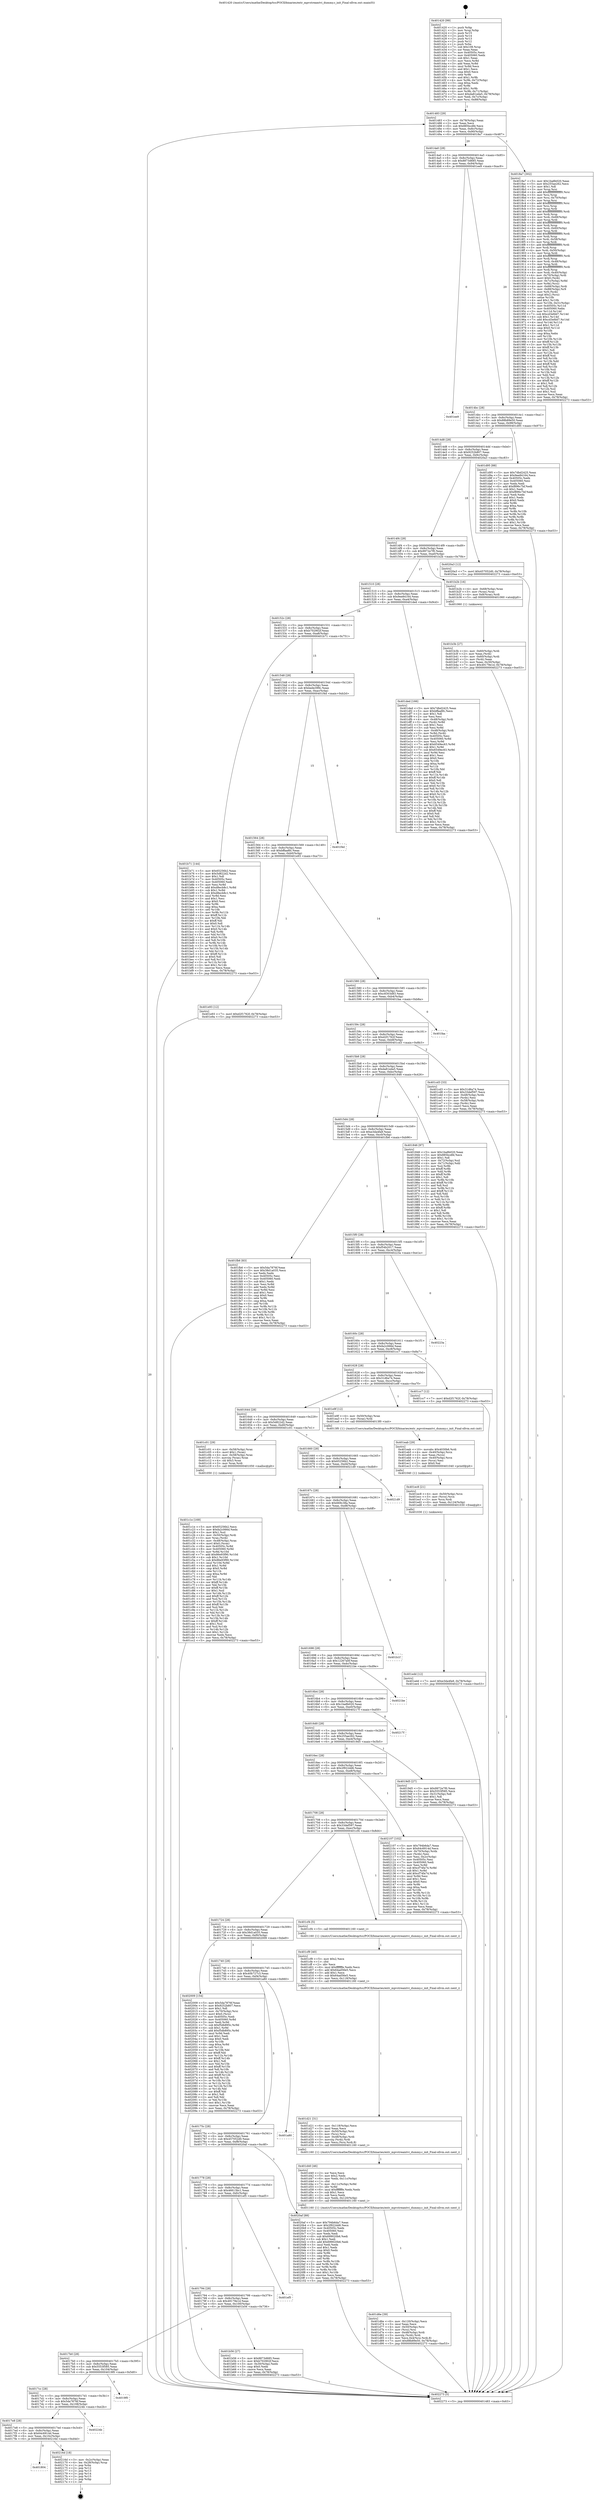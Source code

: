 digraph "0x401420" {
  label = "0x401420 (/mnt/c/Users/mathe/Desktop/tcc/POCII/binaries/extr_mpvstreamtvi_dummy.c_init_Final-ollvm.out::main(0))"
  labelloc = "t"
  node[shape=record]

  Entry [label="",width=0.3,height=0.3,shape=circle,fillcolor=black,style=filled]
  "0x401483" [label="{
     0x401483 [29]\l
     | [instrs]\l
     &nbsp;&nbsp;0x401483 \<+3\>: mov -0x78(%rbp),%eax\l
     &nbsp;&nbsp;0x401486 \<+2\>: mov %eax,%ecx\l
     &nbsp;&nbsp;0x401488 \<+6\>: sub $0x885bcdfd,%ecx\l
     &nbsp;&nbsp;0x40148e \<+6\>: mov %eax,-0x8c(%rbp)\l
     &nbsp;&nbsp;0x401494 \<+6\>: mov %ecx,-0x90(%rbp)\l
     &nbsp;&nbsp;0x40149a \<+6\>: je 00000000004018a7 \<main+0x487\>\l
  }"]
  "0x4018a7" [label="{
     0x4018a7 [302]\l
     | [instrs]\l
     &nbsp;&nbsp;0x4018a7 \<+5\>: mov $0x1ba8b020,%eax\l
     &nbsp;&nbsp;0x4018ac \<+5\>: mov $0x255ae262,%ecx\l
     &nbsp;&nbsp;0x4018b1 \<+2\>: mov $0x1,%dl\l
     &nbsp;&nbsp;0x4018b3 \<+3\>: mov %rsp,%rsi\l
     &nbsp;&nbsp;0x4018b6 \<+4\>: add $0xfffffffffffffff0,%rsi\l
     &nbsp;&nbsp;0x4018ba \<+3\>: mov %rsi,%rsp\l
     &nbsp;&nbsp;0x4018bd \<+4\>: mov %rsi,-0x70(%rbp)\l
     &nbsp;&nbsp;0x4018c1 \<+3\>: mov %rsp,%rsi\l
     &nbsp;&nbsp;0x4018c4 \<+4\>: add $0xfffffffffffffff0,%rsi\l
     &nbsp;&nbsp;0x4018c8 \<+3\>: mov %rsi,%rsp\l
     &nbsp;&nbsp;0x4018cb \<+3\>: mov %rsp,%rdi\l
     &nbsp;&nbsp;0x4018ce \<+4\>: add $0xfffffffffffffff0,%rdi\l
     &nbsp;&nbsp;0x4018d2 \<+3\>: mov %rdi,%rsp\l
     &nbsp;&nbsp;0x4018d5 \<+4\>: mov %rdi,-0x68(%rbp)\l
     &nbsp;&nbsp;0x4018d9 \<+3\>: mov %rsp,%rdi\l
     &nbsp;&nbsp;0x4018dc \<+4\>: add $0xfffffffffffffff0,%rdi\l
     &nbsp;&nbsp;0x4018e0 \<+3\>: mov %rdi,%rsp\l
     &nbsp;&nbsp;0x4018e3 \<+4\>: mov %rdi,-0x60(%rbp)\l
     &nbsp;&nbsp;0x4018e7 \<+3\>: mov %rsp,%rdi\l
     &nbsp;&nbsp;0x4018ea \<+4\>: add $0xfffffffffffffff0,%rdi\l
     &nbsp;&nbsp;0x4018ee \<+3\>: mov %rdi,%rsp\l
     &nbsp;&nbsp;0x4018f1 \<+4\>: mov %rdi,-0x58(%rbp)\l
     &nbsp;&nbsp;0x4018f5 \<+3\>: mov %rsp,%rdi\l
     &nbsp;&nbsp;0x4018f8 \<+4\>: add $0xfffffffffffffff0,%rdi\l
     &nbsp;&nbsp;0x4018fc \<+3\>: mov %rdi,%rsp\l
     &nbsp;&nbsp;0x4018ff \<+4\>: mov %rdi,-0x50(%rbp)\l
     &nbsp;&nbsp;0x401903 \<+3\>: mov %rsp,%rdi\l
     &nbsp;&nbsp;0x401906 \<+4\>: add $0xfffffffffffffff0,%rdi\l
     &nbsp;&nbsp;0x40190a \<+3\>: mov %rdi,%rsp\l
     &nbsp;&nbsp;0x40190d \<+4\>: mov %rdi,-0x48(%rbp)\l
     &nbsp;&nbsp;0x401911 \<+3\>: mov %rsp,%rdi\l
     &nbsp;&nbsp;0x401914 \<+4\>: add $0xfffffffffffffff0,%rdi\l
     &nbsp;&nbsp;0x401918 \<+3\>: mov %rdi,%rsp\l
     &nbsp;&nbsp;0x40191b \<+4\>: mov %rdi,-0x40(%rbp)\l
     &nbsp;&nbsp;0x40191f \<+4\>: mov -0x70(%rbp),%rdi\l
     &nbsp;&nbsp;0x401923 \<+6\>: movl $0x0,(%rdi)\l
     &nbsp;&nbsp;0x401929 \<+4\>: mov -0x7c(%rbp),%r8d\l
     &nbsp;&nbsp;0x40192d \<+3\>: mov %r8d,(%rsi)\l
     &nbsp;&nbsp;0x401930 \<+4\>: mov -0x68(%rbp),%rdi\l
     &nbsp;&nbsp;0x401934 \<+7\>: mov -0x88(%rbp),%r9\l
     &nbsp;&nbsp;0x40193b \<+3\>: mov %r9,(%rdi)\l
     &nbsp;&nbsp;0x40193e \<+3\>: cmpl $0x2,(%rsi)\l
     &nbsp;&nbsp;0x401941 \<+4\>: setne %r10b\l
     &nbsp;&nbsp;0x401945 \<+4\>: and $0x1,%r10b\l
     &nbsp;&nbsp;0x401949 \<+4\>: mov %r10b,-0x31(%rbp)\l
     &nbsp;&nbsp;0x40194d \<+8\>: mov 0x40505c,%r11d\l
     &nbsp;&nbsp;0x401955 \<+7\>: mov 0x405060,%ebx\l
     &nbsp;&nbsp;0x40195c \<+3\>: mov %r11d,%r14d\l
     &nbsp;&nbsp;0x40195f \<+7\>: sub $0xcd3efdd7,%r14d\l
     &nbsp;&nbsp;0x401966 \<+4\>: sub $0x1,%r14d\l
     &nbsp;&nbsp;0x40196a \<+7\>: add $0xcd3efdd7,%r14d\l
     &nbsp;&nbsp;0x401971 \<+4\>: imul %r14d,%r11d\l
     &nbsp;&nbsp;0x401975 \<+4\>: and $0x1,%r11d\l
     &nbsp;&nbsp;0x401979 \<+4\>: cmp $0x0,%r11d\l
     &nbsp;&nbsp;0x40197d \<+4\>: sete %r10b\l
     &nbsp;&nbsp;0x401981 \<+3\>: cmp $0xa,%ebx\l
     &nbsp;&nbsp;0x401984 \<+4\>: setl %r15b\l
     &nbsp;&nbsp;0x401988 \<+3\>: mov %r10b,%r12b\l
     &nbsp;&nbsp;0x40198b \<+4\>: xor $0xff,%r12b\l
     &nbsp;&nbsp;0x40198f \<+3\>: mov %r15b,%r13b\l
     &nbsp;&nbsp;0x401992 \<+4\>: xor $0xff,%r13b\l
     &nbsp;&nbsp;0x401996 \<+3\>: xor $0x1,%dl\l
     &nbsp;&nbsp;0x401999 \<+3\>: mov %r12b,%sil\l
     &nbsp;&nbsp;0x40199c \<+4\>: and $0xff,%sil\l
     &nbsp;&nbsp;0x4019a0 \<+3\>: and %dl,%r10b\l
     &nbsp;&nbsp;0x4019a3 \<+3\>: mov %r13b,%dil\l
     &nbsp;&nbsp;0x4019a6 \<+4\>: and $0xff,%dil\l
     &nbsp;&nbsp;0x4019aa \<+3\>: and %dl,%r15b\l
     &nbsp;&nbsp;0x4019ad \<+3\>: or %r10b,%sil\l
     &nbsp;&nbsp;0x4019b0 \<+3\>: or %r15b,%dil\l
     &nbsp;&nbsp;0x4019b3 \<+3\>: xor %dil,%sil\l
     &nbsp;&nbsp;0x4019b6 \<+3\>: or %r13b,%r12b\l
     &nbsp;&nbsp;0x4019b9 \<+4\>: xor $0xff,%r12b\l
     &nbsp;&nbsp;0x4019bd \<+3\>: or $0x1,%dl\l
     &nbsp;&nbsp;0x4019c0 \<+3\>: and %dl,%r12b\l
     &nbsp;&nbsp;0x4019c3 \<+3\>: or %r12b,%sil\l
     &nbsp;&nbsp;0x4019c6 \<+4\>: test $0x1,%sil\l
     &nbsp;&nbsp;0x4019ca \<+3\>: cmovne %ecx,%eax\l
     &nbsp;&nbsp;0x4019cd \<+3\>: mov %eax,-0x78(%rbp)\l
     &nbsp;&nbsp;0x4019d0 \<+5\>: jmp 0000000000402273 \<main+0xe53\>\l
  }"]
  "0x4014a0" [label="{
     0x4014a0 [28]\l
     | [instrs]\l
     &nbsp;&nbsp;0x4014a0 \<+5\>: jmp 00000000004014a5 \<main+0x85\>\l
     &nbsp;&nbsp;0x4014a5 \<+6\>: mov -0x8c(%rbp),%eax\l
     &nbsp;&nbsp;0x4014ab \<+5\>: sub $0x8873d685,%eax\l
     &nbsp;&nbsp;0x4014b0 \<+6\>: mov %eax,-0x94(%rbp)\l
     &nbsp;&nbsp;0x4014b6 \<+6\>: je 0000000000401ee9 \<main+0xac9\>\l
  }"]
  Exit [label="",width=0.3,height=0.3,shape=circle,fillcolor=black,style=filled,peripheries=2]
  "0x401ee9" [label="{
     0x401ee9\l
  }", style=dashed]
  "0x4014bc" [label="{
     0x4014bc [28]\l
     | [instrs]\l
     &nbsp;&nbsp;0x4014bc \<+5\>: jmp 00000000004014c1 \<main+0xa1\>\l
     &nbsp;&nbsp;0x4014c1 \<+6\>: mov -0x8c(%rbp),%eax\l
     &nbsp;&nbsp;0x4014c7 \<+5\>: sub $0x88b89e50,%eax\l
     &nbsp;&nbsp;0x4014cc \<+6\>: mov %eax,-0x98(%rbp)\l
     &nbsp;&nbsp;0x4014d2 \<+6\>: je 0000000000401d95 \<main+0x975\>\l
  }"]
  "0x401804" [label="{
     0x401804\l
  }", style=dashed]
  "0x401d95" [label="{
     0x401d95 [88]\l
     | [instrs]\l
     &nbsp;&nbsp;0x401d95 \<+5\>: mov $0x7dbd2425,%eax\l
     &nbsp;&nbsp;0x401d9a \<+5\>: mov $0x9ee84164,%ecx\l
     &nbsp;&nbsp;0x401d9f \<+7\>: mov 0x40505c,%edx\l
     &nbsp;&nbsp;0x401da6 \<+7\>: mov 0x405060,%esi\l
     &nbsp;&nbsp;0x401dad \<+2\>: mov %edx,%edi\l
     &nbsp;&nbsp;0x401daf \<+6\>: add $0xf896c7bf,%edi\l
     &nbsp;&nbsp;0x401db5 \<+3\>: sub $0x1,%edi\l
     &nbsp;&nbsp;0x401db8 \<+6\>: sub $0xf896c7bf,%edi\l
     &nbsp;&nbsp;0x401dbe \<+3\>: imul %edi,%edx\l
     &nbsp;&nbsp;0x401dc1 \<+3\>: and $0x1,%edx\l
     &nbsp;&nbsp;0x401dc4 \<+3\>: cmp $0x0,%edx\l
     &nbsp;&nbsp;0x401dc7 \<+4\>: sete %r8b\l
     &nbsp;&nbsp;0x401dcb \<+3\>: cmp $0xa,%esi\l
     &nbsp;&nbsp;0x401dce \<+4\>: setl %r9b\l
     &nbsp;&nbsp;0x401dd2 \<+3\>: mov %r8b,%r10b\l
     &nbsp;&nbsp;0x401dd5 \<+3\>: and %r9b,%r10b\l
     &nbsp;&nbsp;0x401dd8 \<+3\>: xor %r9b,%r8b\l
     &nbsp;&nbsp;0x401ddb \<+3\>: or %r8b,%r10b\l
     &nbsp;&nbsp;0x401dde \<+4\>: test $0x1,%r10b\l
     &nbsp;&nbsp;0x401de2 \<+3\>: cmovne %ecx,%eax\l
     &nbsp;&nbsp;0x401de5 \<+3\>: mov %eax,-0x78(%rbp)\l
     &nbsp;&nbsp;0x401de8 \<+5\>: jmp 0000000000402273 \<main+0xe53\>\l
  }"]
  "0x4014d8" [label="{
     0x4014d8 [28]\l
     | [instrs]\l
     &nbsp;&nbsp;0x4014d8 \<+5\>: jmp 00000000004014dd \<main+0xbd\>\l
     &nbsp;&nbsp;0x4014dd \<+6\>: mov -0x8c(%rbp),%eax\l
     &nbsp;&nbsp;0x4014e3 \<+5\>: sub $0x9252b807,%eax\l
     &nbsp;&nbsp;0x4014e8 \<+6\>: mov %eax,-0x9c(%rbp)\l
     &nbsp;&nbsp;0x4014ee \<+6\>: je 00000000004020a3 \<main+0xc83\>\l
  }"]
  "0x40216d" [label="{
     0x40216d [18]\l
     | [instrs]\l
     &nbsp;&nbsp;0x40216d \<+3\>: mov -0x2c(%rbp),%eax\l
     &nbsp;&nbsp;0x402170 \<+4\>: lea -0x28(%rbp),%rsp\l
     &nbsp;&nbsp;0x402174 \<+1\>: pop %rbx\l
     &nbsp;&nbsp;0x402175 \<+2\>: pop %r12\l
     &nbsp;&nbsp;0x402177 \<+2\>: pop %r13\l
     &nbsp;&nbsp;0x402179 \<+2\>: pop %r14\l
     &nbsp;&nbsp;0x40217b \<+2\>: pop %r15\l
     &nbsp;&nbsp;0x40217d \<+1\>: pop %rbp\l
     &nbsp;&nbsp;0x40217e \<+1\>: ret\l
  }"]
  "0x4020a3" [label="{
     0x4020a3 [12]\l
     | [instrs]\l
     &nbsp;&nbsp;0x4020a3 \<+7\>: movl $0x457052d0,-0x78(%rbp)\l
     &nbsp;&nbsp;0x4020aa \<+5\>: jmp 0000000000402273 \<main+0xe53\>\l
  }"]
  "0x4014f4" [label="{
     0x4014f4 [28]\l
     | [instrs]\l
     &nbsp;&nbsp;0x4014f4 \<+5\>: jmp 00000000004014f9 \<main+0xd9\>\l
     &nbsp;&nbsp;0x4014f9 \<+6\>: mov -0x8c(%rbp),%eax\l
     &nbsp;&nbsp;0x4014ff \<+5\>: sub $0x9972e7f0,%eax\l
     &nbsp;&nbsp;0x401504 \<+6\>: mov %eax,-0xa0(%rbp)\l
     &nbsp;&nbsp;0x40150a \<+6\>: je 0000000000401b2b \<main+0x70b\>\l
  }"]
  "0x4017e8" [label="{
     0x4017e8 [28]\l
     | [instrs]\l
     &nbsp;&nbsp;0x4017e8 \<+5\>: jmp 00000000004017ed \<main+0x3cd\>\l
     &nbsp;&nbsp;0x4017ed \<+6\>: mov -0x8c(%rbp),%eax\l
     &nbsp;&nbsp;0x4017f3 \<+5\>: sub $0x64c6914d,%eax\l
     &nbsp;&nbsp;0x4017f8 \<+6\>: mov %eax,-0x10c(%rbp)\l
     &nbsp;&nbsp;0x4017fe \<+6\>: je 000000000040216d \<main+0xd4d\>\l
  }"]
  "0x401b2b" [label="{
     0x401b2b [16]\l
     | [instrs]\l
     &nbsp;&nbsp;0x401b2b \<+4\>: mov -0x68(%rbp),%rax\l
     &nbsp;&nbsp;0x401b2f \<+3\>: mov (%rax),%rax\l
     &nbsp;&nbsp;0x401b32 \<+4\>: mov 0x8(%rax),%rdi\l
     &nbsp;&nbsp;0x401b36 \<+5\>: call 0000000000401060 \<atoi@plt\>\l
     | [calls]\l
     &nbsp;&nbsp;0x401060 \{1\} (unknown)\l
  }"]
  "0x401510" [label="{
     0x401510 [28]\l
     | [instrs]\l
     &nbsp;&nbsp;0x401510 \<+5\>: jmp 0000000000401515 \<main+0xf5\>\l
     &nbsp;&nbsp;0x401515 \<+6\>: mov -0x8c(%rbp),%eax\l
     &nbsp;&nbsp;0x40151b \<+5\>: sub $0x9ee84164,%eax\l
     &nbsp;&nbsp;0x401520 \<+6\>: mov %eax,-0xa4(%rbp)\l
     &nbsp;&nbsp;0x401526 \<+6\>: je 0000000000401ded \<main+0x9cd\>\l
  }"]
  "0x40224b" [label="{
     0x40224b\l
  }", style=dashed]
  "0x401ded" [label="{
     0x401ded [166]\l
     | [instrs]\l
     &nbsp;&nbsp;0x401ded \<+5\>: mov $0x7dbd2425,%eax\l
     &nbsp;&nbsp;0x401df2 \<+5\>: mov $0xbffaa8fc,%ecx\l
     &nbsp;&nbsp;0x401df7 \<+2\>: mov $0x1,%dl\l
     &nbsp;&nbsp;0x401df9 \<+2\>: xor %esi,%esi\l
     &nbsp;&nbsp;0x401dfb \<+4\>: mov -0x48(%rbp),%rdi\l
     &nbsp;&nbsp;0x401dff \<+3\>: mov (%rdi),%r8d\l
     &nbsp;&nbsp;0x401e02 \<+3\>: sub $0x1,%esi\l
     &nbsp;&nbsp;0x401e05 \<+3\>: sub %esi,%r8d\l
     &nbsp;&nbsp;0x401e08 \<+4\>: mov -0x48(%rbp),%rdi\l
     &nbsp;&nbsp;0x401e0c \<+3\>: mov %r8d,(%rdi)\l
     &nbsp;&nbsp;0x401e0f \<+7\>: mov 0x40505c,%esi\l
     &nbsp;&nbsp;0x401e16 \<+8\>: mov 0x405060,%r8d\l
     &nbsp;&nbsp;0x401e1e \<+3\>: mov %esi,%r9d\l
     &nbsp;&nbsp;0x401e21 \<+7\>: add $0x6549ec63,%r9d\l
     &nbsp;&nbsp;0x401e28 \<+4\>: sub $0x1,%r9d\l
     &nbsp;&nbsp;0x401e2c \<+7\>: sub $0x6549ec63,%r9d\l
     &nbsp;&nbsp;0x401e33 \<+4\>: imul %r9d,%esi\l
     &nbsp;&nbsp;0x401e37 \<+3\>: and $0x1,%esi\l
     &nbsp;&nbsp;0x401e3a \<+3\>: cmp $0x0,%esi\l
     &nbsp;&nbsp;0x401e3d \<+4\>: sete %r10b\l
     &nbsp;&nbsp;0x401e41 \<+4\>: cmp $0xa,%r8d\l
     &nbsp;&nbsp;0x401e45 \<+4\>: setl %r11b\l
     &nbsp;&nbsp;0x401e49 \<+3\>: mov %r10b,%bl\l
     &nbsp;&nbsp;0x401e4c \<+3\>: xor $0xff,%bl\l
     &nbsp;&nbsp;0x401e4f \<+3\>: mov %r11b,%r14b\l
     &nbsp;&nbsp;0x401e52 \<+4\>: xor $0xff,%r14b\l
     &nbsp;&nbsp;0x401e56 \<+3\>: xor $0x0,%dl\l
     &nbsp;&nbsp;0x401e59 \<+3\>: mov %bl,%r15b\l
     &nbsp;&nbsp;0x401e5c \<+4\>: and $0x0,%r15b\l
     &nbsp;&nbsp;0x401e60 \<+3\>: and %dl,%r10b\l
     &nbsp;&nbsp;0x401e63 \<+3\>: mov %r14b,%r12b\l
     &nbsp;&nbsp;0x401e66 \<+4\>: and $0x0,%r12b\l
     &nbsp;&nbsp;0x401e6a \<+3\>: and %dl,%r11b\l
     &nbsp;&nbsp;0x401e6d \<+3\>: or %r10b,%r15b\l
     &nbsp;&nbsp;0x401e70 \<+3\>: or %r11b,%r12b\l
     &nbsp;&nbsp;0x401e73 \<+3\>: xor %r12b,%r15b\l
     &nbsp;&nbsp;0x401e76 \<+3\>: or %r14b,%bl\l
     &nbsp;&nbsp;0x401e79 \<+3\>: xor $0xff,%bl\l
     &nbsp;&nbsp;0x401e7c \<+3\>: or $0x0,%dl\l
     &nbsp;&nbsp;0x401e7f \<+2\>: and %dl,%bl\l
     &nbsp;&nbsp;0x401e81 \<+3\>: or %bl,%r15b\l
     &nbsp;&nbsp;0x401e84 \<+4\>: test $0x1,%r15b\l
     &nbsp;&nbsp;0x401e88 \<+3\>: cmovne %ecx,%eax\l
     &nbsp;&nbsp;0x401e8b \<+3\>: mov %eax,-0x78(%rbp)\l
     &nbsp;&nbsp;0x401e8e \<+5\>: jmp 0000000000402273 \<main+0xe53\>\l
  }"]
  "0x40152c" [label="{
     0x40152c [28]\l
     | [instrs]\l
     &nbsp;&nbsp;0x40152c \<+5\>: jmp 0000000000401531 \<main+0x111\>\l
     &nbsp;&nbsp;0x401531 \<+6\>: mov -0x8c(%rbp),%eax\l
     &nbsp;&nbsp;0x401537 \<+5\>: sub $0xb702902f,%eax\l
     &nbsp;&nbsp;0x40153c \<+6\>: mov %eax,-0xa8(%rbp)\l
     &nbsp;&nbsp;0x401542 \<+6\>: je 0000000000401b71 \<main+0x751\>\l
  }"]
  "0x4017cc" [label="{
     0x4017cc [28]\l
     | [instrs]\l
     &nbsp;&nbsp;0x4017cc \<+5\>: jmp 00000000004017d1 \<main+0x3b1\>\l
     &nbsp;&nbsp;0x4017d1 \<+6\>: mov -0x8c(%rbp),%eax\l
     &nbsp;&nbsp;0x4017d7 \<+5\>: sub $0x5da7876f,%eax\l
     &nbsp;&nbsp;0x4017dc \<+6\>: mov %eax,-0x108(%rbp)\l
     &nbsp;&nbsp;0x4017e2 \<+6\>: je 000000000040224b \<main+0xe2b\>\l
  }"]
  "0x401b71" [label="{
     0x401b71 [144]\l
     | [instrs]\l
     &nbsp;&nbsp;0x401b71 \<+5\>: mov $0x65256b2,%eax\l
     &nbsp;&nbsp;0x401b76 \<+5\>: mov $0x5d822d2,%ecx\l
     &nbsp;&nbsp;0x401b7b \<+2\>: mov $0x1,%dl\l
     &nbsp;&nbsp;0x401b7d \<+7\>: mov 0x40505c,%esi\l
     &nbsp;&nbsp;0x401b84 \<+7\>: mov 0x405060,%edi\l
     &nbsp;&nbsp;0x401b8b \<+3\>: mov %esi,%r8d\l
     &nbsp;&nbsp;0x401b8e \<+7\>: add $0xd8ecb8c1,%r8d\l
     &nbsp;&nbsp;0x401b95 \<+4\>: sub $0x1,%r8d\l
     &nbsp;&nbsp;0x401b99 \<+7\>: sub $0xd8ecb8c1,%r8d\l
     &nbsp;&nbsp;0x401ba0 \<+4\>: imul %r8d,%esi\l
     &nbsp;&nbsp;0x401ba4 \<+3\>: and $0x1,%esi\l
     &nbsp;&nbsp;0x401ba7 \<+3\>: cmp $0x0,%esi\l
     &nbsp;&nbsp;0x401baa \<+4\>: sete %r9b\l
     &nbsp;&nbsp;0x401bae \<+3\>: cmp $0xa,%edi\l
     &nbsp;&nbsp;0x401bb1 \<+4\>: setl %r10b\l
     &nbsp;&nbsp;0x401bb5 \<+3\>: mov %r9b,%r11b\l
     &nbsp;&nbsp;0x401bb8 \<+4\>: xor $0xff,%r11b\l
     &nbsp;&nbsp;0x401bbc \<+3\>: mov %r10b,%bl\l
     &nbsp;&nbsp;0x401bbf \<+3\>: xor $0xff,%bl\l
     &nbsp;&nbsp;0x401bc2 \<+3\>: xor $0x0,%dl\l
     &nbsp;&nbsp;0x401bc5 \<+3\>: mov %r11b,%r14b\l
     &nbsp;&nbsp;0x401bc8 \<+4\>: and $0x0,%r14b\l
     &nbsp;&nbsp;0x401bcc \<+3\>: and %dl,%r9b\l
     &nbsp;&nbsp;0x401bcf \<+3\>: mov %bl,%r15b\l
     &nbsp;&nbsp;0x401bd2 \<+4\>: and $0x0,%r15b\l
     &nbsp;&nbsp;0x401bd6 \<+3\>: and %dl,%r10b\l
     &nbsp;&nbsp;0x401bd9 \<+3\>: or %r9b,%r14b\l
     &nbsp;&nbsp;0x401bdc \<+3\>: or %r10b,%r15b\l
     &nbsp;&nbsp;0x401bdf \<+3\>: xor %r15b,%r14b\l
     &nbsp;&nbsp;0x401be2 \<+3\>: or %bl,%r11b\l
     &nbsp;&nbsp;0x401be5 \<+4\>: xor $0xff,%r11b\l
     &nbsp;&nbsp;0x401be9 \<+3\>: or $0x0,%dl\l
     &nbsp;&nbsp;0x401bec \<+3\>: and %dl,%r11b\l
     &nbsp;&nbsp;0x401bef \<+3\>: or %r11b,%r14b\l
     &nbsp;&nbsp;0x401bf2 \<+4\>: test $0x1,%r14b\l
     &nbsp;&nbsp;0x401bf6 \<+3\>: cmovne %ecx,%eax\l
     &nbsp;&nbsp;0x401bf9 \<+3\>: mov %eax,-0x78(%rbp)\l
     &nbsp;&nbsp;0x401bfc \<+5\>: jmp 0000000000402273 \<main+0xe53\>\l
  }"]
  "0x401548" [label="{
     0x401548 [28]\l
     | [instrs]\l
     &nbsp;&nbsp;0x401548 \<+5\>: jmp 000000000040154d \<main+0x12d\>\l
     &nbsp;&nbsp;0x40154d \<+6\>: mov -0x8c(%rbp),%eax\l
     &nbsp;&nbsp;0x401553 \<+5\>: sub $0xbede399c,%eax\l
     &nbsp;&nbsp;0x401558 \<+6\>: mov %eax,-0xac(%rbp)\l
     &nbsp;&nbsp;0x40155e \<+6\>: je 0000000000401f4d \<main+0xb2d\>\l
  }"]
  "0x4019f0" [label="{
     0x4019f0\l
  }", style=dashed]
  "0x401f4d" [label="{
     0x401f4d\l
  }", style=dashed]
  "0x401564" [label="{
     0x401564 [28]\l
     | [instrs]\l
     &nbsp;&nbsp;0x401564 \<+5\>: jmp 0000000000401569 \<main+0x149\>\l
     &nbsp;&nbsp;0x401569 \<+6\>: mov -0x8c(%rbp),%eax\l
     &nbsp;&nbsp;0x40156f \<+5\>: sub $0xbffaa8fc,%eax\l
     &nbsp;&nbsp;0x401574 \<+6\>: mov %eax,-0xb0(%rbp)\l
     &nbsp;&nbsp;0x40157a \<+6\>: je 0000000000401e93 \<main+0xa73\>\l
  }"]
  "0x401edd" [label="{
     0x401edd [12]\l
     | [instrs]\l
     &nbsp;&nbsp;0x401edd \<+7\>: movl $0xe3da4fa9,-0x78(%rbp)\l
     &nbsp;&nbsp;0x401ee4 \<+5\>: jmp 0000000000402273 \<main+0xe53\>\l
  }"]
  "0x401e93" [label="{
     0x401e93 [12]\l
     | [instrs]\l
     &nbsp;&nbsp;0x401e93 \<+7\>: movl $0xd2f1762f,-0x78(%rbp)\l
     &nbsp;&nbsp;0x401e9a \<+5\>: jmp 0000000000402273 \<main+0xe53\>\l
  }"]
  "0x401580" [label="{
     0x401580 [28]\l
     | [instrs]\l
     &nbsp;&nbsp;0x401580 \<+5\>: jmp 0000000000401585 \<main+0x165\>\l
     &nbsp;&nbsp;0x401585 \<+6\>: mov -0x8c(%rbp),%eax\l
     &nbsp;&nbsp;0x40158b \<+5\>: sub $0xc8303d83,%eax\l
     &nbsp;&nbsp;0x401590 \<+6\>: mov %eax,-0xb4(%rbp)\l
     &nbsp;&nbsp;0x401596 \<+6\>: je 0000000000401faa \<main+0xb8a\>\l
  }"]
  "0x401ec8" [label="{
     0x401ec8 [21]\l
     | [instrs]\l
     &nbsp;&nbsp;0x401ec8 \<+4\>: mov -0x50(%rbp),%rcx\l
     &nbsp;&nbsp;0x401ecc \<+3\>: mov (%rcx),%rcx\l
     &nbsp;&nbsp;0x401ecf \<+3\>: mov %rcx,%rdi\l
     &nbsp;&nbsp;0x401ed2 \<+6\>: mov %eax,-0x124(%rbp)\l
     &nbsp;&nbsp;0x401ed8 \<+5\>: call 0000000000401030 \<free@plt\>\l
     | [calls]\l
     &nbsp;&nbsp;0x401030 \{1\} (unknown)\l
  }"]
  "0x401faa" [label="{
     0x401faa\l
  }", style=dashed]
  "0x40159c" [label="{
     0x40159c [28]\l
     | [instrs]\l
     &nbsp;&nbsp;0x40159c \<+5\>: jmp 00000000004015a1 \<main+0x181\>\l
     &nbsp;&nbsp;0x4015a1 \<+6\>: mov -0x8c(%rbp),%eax\l
     &nbsp;&nbsp;0x4015a7 \<+5\>: sub $0xd2f1762f,%eax\l
     &nbsp;&nbsp;0x4015ac \<+6\>: mov %eax,-0xb8(%rbp)\l
     &nbsp;&nbsp;0x4015b2 \<+6\>: je 0000000000401cd3 \<main+0x8b3\>\l
  }"]
  "0x401eab" [label="{
     0x401eab [29]\l
     | [instrs]\l
     &nbsp;&nbsp;0x401eab \<+10\>: movabs $0x4030b6,%rdi\l
     &nbsp;&nbsp;0x401eb5 \<+4\>: mov -0x40(%rbp),%rcx\l
     &nbsp;&nbsp;0x401eb9 \<+2\>: mov %eax,(%rcx)\l
     &nbsp;&nbsp;0x401ebb \<+4\>: mov -0x40(%rbp),%rcx\l
     &nbsp;&nbsp;0x401ebf \<+2\>: mov (%rcx),%esi\l
     &nbsp;&nbsp;0x401ec1 \<+2\>: mov $0x0,%al\l
     &nbsp;&nbsp;0x401ec3 \<+5\>: call 0000000000401040 \<printf@plt\>\l
     | [calls]\l
     &nbsp;&nbsp;0x401040 \{1\} (unknown)\l
  }"]
  "0x401cd3" [label="{
     0x401cd3 [33]\l
     | [instrs]\l
     &nbsp;&nbsp;0x401cd3 \<+5\>: mov $0x31d6a74,%eax\l
     &nbsp;&nbsp;0x401cd8 \<+5\>: mov $0x33def597,%ecx\l
     &nbsp;&nbsp;0x401cdd \<+4\>: mov -0x48(%rbp),%rdx\l
     &nbsp;&nbsp;0x401ce1 \<+2\>: mov (%rdx),%esi\l
     &nbsp;&nbsp;0x401ce3 \<+4\>: mov -0x58(%rbp),%rdx\l
     &nbsp;&nbsp;0x401ce7 \<+2\>: cmp (%rdx),%esi\l
     &nbsp;&nbsp;0x401ce9 \<+3\>: cmovl %ecx,%eax\l
     &nbsp;&nbsp;0x401cec \<+3\>: mov %eax,-0x78(%rbp)\l
     &nbsp;&nbsp;0x401cef \<+5\>: jmp 0000000000402273 \<main+0xe53\>\l
  }"]
  "0x4015b8" [label="{
     0x4015b8 [28]\l
     | [instrs]\l
     &nbsp;&nbsp;0x4015b8 \<+5\>: jmp 00000000004015bd \<main+0x19d\>\l
     &nbsp;&nbsp;0x4015bd \<+6\>: mov -0x8c(%rbp),%eax\l
     &nbsp;&nbsp;0x4015c3 \<+5\>: sub $0xda81eda5,%eax\l
     &nbsp;&nbsp;0x4015c8 \<+6\>: mov %eax,-0xbc(%rbp)\l
     &nbsp;&nbsp;0x4015ce \<+6\>: je 0000000000401846 \<main+0x426\>\l
  }"]
  "0x401d6e" [label="{
     0x401d6e [39]\l
     | [instrs]\l
     &nbsp;&nbsp;0x401d6e \<+6\>: mov -0x120(%rbp),%ecx\l
     &nbsp;&nbsp;0x401d74 \<+3\>: imul %eax,%ecx\l
     &nbsp;&nbsp;0x401d77 \<+4\>: mov -0x50(%rbp),%rsi\l
     &nbsp;&nbsp;0x401d7b \<+3\>: mov (%rsi),%rsi\l
     &nbsp;&nbsp;0x401d7e \<+4\>: mov -0x48(%rbp),%rdi\l
     &nbsp;&nbsp;0x401d82 \<+3\>: movslq (%rdi),%rdi\l
     &nbsp;&nbsp;0x401d85 \<+4\>: mov %ecx,0x4(%rsi,%rdi,8)\l
     &nbsp;&nbsp;0x401d89 \<+7\>: movl $0x88b89e50,-0x78(%rbp)\l
     &nbsp;&nbsp;0x401d90 \<+5\>: jmp 0000000000402273 \<main+0xe53\>\l
  }"]
  "0x401846" [label="{
     0x401846 [97]\l
     | [instrs]\l
     &nbsp;&nbsp;0x401846 \<+5\>: mov $0x1ba8b020,%eax\l
     &nbsp;&nbsp;0x40184b \<+5\>: mov $0x885bcdfd,%ecx\l
     &nbsp;&nbsp;0x401850 \<+2\>: mov $0x1,%dl\l
     &nbsp;&nbsp;0x401852 \<+4\>: mov -0x72(%rbp),%sil\l
     &nbsp;&nbsp;0x401856 \<+4\>: mov -0x71(%rbp),%dil\l
     &nbsp;&nbsp;0x40185a \<+3\>: mov %sil,%r8b\l
     &nbsp;&nbsp;0x40185d \<+4\>: xor $0xff,%r8b\l
     &nbsp;&nbsp;0x401861 \<+3\>: mov %dil,%r9b\l
     &nbsp;&nbsp;0x401864 \<+4\>: xor $0xff,%r9b\l
     &nbsp;&nbsp;0x401868 \<+3\>: xor $0x1,%dl\l
     &nbsp;&nbsp;0x40186b \<+3\>: mov %r8b,%r10b\l
     &nbsp;&nbsp;0x40186e \<+4\>: and $0xff,%r10b\l
     &nbsp;&nbsp;0x401872 \<+3\>: and %dl,%sil\l
     &nbsp;&nbsp;0x401875 \<+3\>: mov %r9b,%r11b\l
     &nbsp;&nbsp;0x401878 \<+4\>: and $0xff,%r11b\l
     &nbsp;&nbsp;0x40187c \<+3\>: and %dl,%dil\l
     &nbsp;&nbsp;0x40187f \<+3\>: or %sil,%r10b\l
     &nbsp;&nbsp;0x401882 \<+3\>: or %dil,%r11b\l
     &nbsp;&nbsp;0x401885 \<+3\>: xor %r11b,%r10b\l
     &nbsp;&nbsp;0x401888 \<+3\>: or %r9b,%r8b\l
     &nbsp;&nbsp;0x40188b \<+4\>: xor $0xff,%r8b\l
     &nbsp;&nbsp;0x40188f \<+3\>: or $0x1,%dl\l
     &nbsp;&nbsp;0x401892 \<+3\>: and %dl,%r8b\l
     &nbsp;&nbsp;0x401895 \<+3\>: or %r8b,%r10b\l
     &nbsp;&nbsp;0x401898 \<+4\>: test $0x1,%r10b\l
     &nbsp;&nbsp;0x40189c \<+3\>: cmovne %ecx,%eax\l
     &nbsp;&nbsp;0x40189f \<+3\>: mov %eax,-0x78(%rbp)\l
     &nbsp;&nbsp;0x4018a2 \<+5\>: jmp 0000000000402273 \<main+0xe53\>\l
  }"]
  "0x4015d4" [label="{
     0x4015d4 [28]\l
     | [instrs]\l
     &nbsp;&nbsp;0x4015d4 \<+5\>: jmp 00000000004015d9 \<main+0x1b9\>\l
     &nbsp;&nbsp;0x4015d9 \<+6\>: mov -0x8c(%rbp),%eax\l
     &nbsp;&nbsp;0x4015df \<+5\>: sub $0xe3da4fa9,%eax\l
     &nbsp;&nbsp;0x4015e4 \<+6\>: mov %eax,-0xc0(%rbp)\l
     &nbsp;&nbsp;0x4015ea \<+6\>: je 0000000000401fb6 \<main+0xb96\>\l
  }"]
  "0x402273" [label="{
     0x402273 [5]\l
     | [instrs]\l
     &nbsp;&nbsp;0x402273 \<+5\>: jmp 0000000000401483 \<main+0x63\>\l
  }"]
  "0x401420" [label="{
     0x401420 [99]\l
     | [instrs]\l
     &nbsp;&nbsp;0x401420 \<+1\>: push %rbp\l
     &nbsp;&nbsp;0x401421 \<+3\>: mov %rsp,%rbp\l
     &nbsp;&nbsp;0x401424 \<+2\>: push %r15\l
     &nbsp;&nbsp;0x401426 \<+2\>: push %r14\l
     &nbsp;&nbsp;0x401428 \<+2\>: push %r13\l
     &nbsp;&nbsp;0x40142a \<+2\>: push %r12\l
     &nbsp;&nbsp;0x40142c \<+1\>: push %rbx\l
     &nbsp;&nbsp;0x40142d \<+7\>: sub $0x108,%rsp\l
     &nbsp;&nbsp;0x401434 \<+2\>: xor %eax,%eax\l
     &nbsp;&nbsp;0x401436 \<+7\>: mov 0x40505c,%ecx\l
     &nbsp;&nbsp;0x40143d \<+7\>: mov 0x405060,%edx\l
     &nbsp;&nbsp;0x401444 \<+3\>: sub $0x1,%eax\l
     &nbsp;&nbsp;0x401447 \<+3\>: mov %ecx,%r8d\l
     &nbsp;&nbsp;0x40144a \<+3\>: add %eax,%r8d\l
     &nbsp;&nbsp;0x40144d \<+4\>: imul %r8d,%ecx\l
     &nbsp;&nbsp;0x401451 \<+3\>: and $0x1,%ecx\l
     &nbsp;&nbsp;0x401454 \<+3\>: cmp $0x0,%ecx\l
     &nbsp;&nbsp;0x401457 \<+4\>: sete %r9b\l
     &nbsp;&nbsp;0x40145b \<+4\>: and $0x1,%r9b\l
     &nbsp;&nbsp;0x40145f \<+4\>: mov %r9b,-0x72(%rbp)\l
     &nbsp;&nbsp;0x401463 \<+3\>: cmp $0xa,%edx\l
     &nbsp;&nbsp;0x401466 \<+4\>: setl %r9b\l
     &nbsp;&nbsp;0x40146a \<+4\>: and $0x1,%r9b\l
     &nbsp;&nbsp;0x40146e \<+4\>: mov %r9b,-0x71(%rbp)\l
     &nbsp;&nbsp;0x401472 \<+7\>: movl $0xda81eda5,-0x78(%rbp)\l
     &nbsp;&nbsp;0x401479 \<+3\>: mov %edi,-0x7c(%rbp)\l
     &nbsp;&nbsp;0x40147c \<+7\>: mov %rsi,-0x88(%rbp)\l
  }"]
  "0x401d40" [label="{
     0x401d40 [46]\l
     | [instrs]\l
     &nbsp;&nbsp;0x401d40 \<+2\>: xor %ecx,%ecx\l
     &nbsp;&nbsp;0x401d42 \<+5\>: mov $0x2,%edx\l
     &nbsp;&nbsp;0x401d47 \<+6\>: mov %edx,-0x11c(%rbp)\l
     &nbsp;&nbsp;0x401d4d \<+1\>: cltd\l
     &nbsp;&nbsp;0x401d4e \<+7\>: mov -0x11c(%rbp),%r8d\l
     &nbsp;&nbsp;0x401d55 \<+3\>: idiv %r8d\l
     &nbsp;&nbsp;0x401d58 \<+6\>: imul $0xfffffffe,%edx,%edx\l
     &nbsp;&nbsp;0x401d5e \<+3\>: sub $0x1,%ecx\l
     &nbsp;&nbsp;0x401d61 \<+2\>: sub %ecx,%edx\l
     &nbsp;&nbsp;0x401d63 \<+6\>: mov %edx,-0x120(%rbp)\l
     &nbsp;&nbsp;0x401d69 \<+5\>: call 0000000000401160 \<next_i\>\l
     | [calls]\l
     &nbsp;&nbsp;0x401160 \{1\} (/mnt/c/Users/mathe/Desktop/tcc/POCII/binaries/extr_mpvstreamtvi_dummy.c_init_Final-ollvm.out::next_i)\l
  }"]
  "0x401d21" [label="{
     0x401d21 [31]\l
     | [instrs]\l
     &nbsp;&nbsp;0x401d21 \<+6\>: mov -0x118(%rbp),%ecx\l
     &nbsp;&nbsp;0x401d27 \<+3\>: imul %eax,%ecx\l
     &nbsp;&nbsp;0x401d2a \<+4\>: mov -0x50(%rbp),%rsi\l
     &nbsp;&nbsp;0x401d2e \<+3\>: mov (%rsi),%rsi\l
     &nbsp;&nbsp;0x401d31 \<+4\>: mov -0x48(%rbp),%rdi\l
     &nbsp;&nbsp;0x401d35 \<+3\>: movslq (%rdi),%rdi\l
     &nbsp;&nbsp;0x401d38 \<+3\>: mov %ecx,(%rsi,%rdi,8)\l
     &nbsp;&nbsp;0x401d3b \<+5\>: call 0000000000401160 \<next_i\>\l
     | [calls]\l
     &nbsp;&nbsp;0x401160 \{1\} (/mnt/c/Users/mathe/Desktop/tcc/POCII/binaries/extr_mpvstreamtvi_dummy.c_init_Final-ollvm.out::next_i)\l
  }"]
  "0x401fb6" [label="{
     0x401fb6 [83]\l
     | [instrs]\l
     &nbsp;&nbsp;0x401fb6 \<+5\>: mov $0x5da7876f,%eax\l
     &nbsp;&nbsp;0x401fbb \<+5\>: mov $0x38d1a035,%ecx\l
     &nbsp;&nbsp;0x401fc0 \<+2\>: xor %edx,%edx\l
     &nbsp;&nbsp;0x401fc2 \<+7\>: mov 0x40505c,%esi\l
     &nbsp;&nbsp;0x401fc9 \<+7\>: mov 0x405060,%edi\l
     &nbsp;&nbsp;0x401fd0 \<+3\>: sub $0x1,%edx\l
     &nbsp;&nbsp;0x401fd3 \<+3\>: mov %esi,%r8d\l
     &nbsp;&nbsp;0x401fd6 \<+3\>: add %edx,%r8d\l
     &nbsp;&nbsp;0x401fd9 \<+4\>: imul %r8d,%esi\l
     &nbsp;&nbsp;0x401fdd \<+3\>: and $0x1,%esi\l
     &nbsp;&nbsp;0x401fe0 \<+3\>: cmp $0x0,%esi\l
     &nbsp;&nbsp;0x401fe3 \<+4\>: sete %r9b\l
     &nbsp;&nbsp;0x401fe7 \<+3\>: cmp $0xa,%edi\l
     &nbsp;&nbsp;0x401fea \<+4\>: setl %r10b\l
     &nbsp;&nbsp;0x401fee \<+3\>: mov %r9b,%r11b\l
     &nbsp;&nbsp;0x401ff1 \<+3\>: and %r10b,%r11b\l
     &nbsp;&nbsp;0x401ff4 \<+3\>: xor %r10b,%r9b\l
     &nbsp;&nbsp;0x401ff7 \<+3\>: or %r9b,%r11b\l
     &nbsp;&nbsp;0x401ffa \<+4\>: test $0x1,%r11b\l
     &nbsp;&nbsp;0x401ffe \<+3\>: cmovne %ecx,%eax\l
     &nbsp;&nbsp;0x402001 \<+3\>: mov %eax,-0x78(%rbp)\l
     &nbsp;&nbsp;0x402004 \<+5\>: jmp 0000000000402273 \<main+0xe53\>\l
  }"]
  "0x4015f0" [label="{
     0x4015f0 [28]\l
     | [instrs]\l
     &nbsp;&nbsp;0x4015f0 \<+5\>: jmp 00000000004015f5 \<main+0x1d5\>\l
     &nbsp;&nbsp;0x4015f5 \<+6\>: mov -0x8c(%rbp),%eax\l
     &nbsp;&nbsp;0x4015fb \<+5\>: sub $0xf54b2017,%eax\l
     &nbsp;&nbsp;0x401600 \<+6\>: mov %eax,-0xc4(%rbp)\l
     &nbsp;&nbsp;0x401606 \<+6\>: je 000000000040223a \<main+0xe1a\>\l
  }"]
  "0x401cf9" [label="{
     0x401cf9 [40]\l
     | [instrs]\l
     &nbsp;&nbsp;0x401cf9 \<+5\>: mov $0x2,%ecx\l
     &nbsp;&nbsp;0x401cfe \<+1\>: cltd\l
     &nbsp;&nbsp;0x401cff \<+2\>: idiv %ecx\l
     &nbsp;&nbsp;0x401d01 \<+6\>: imul $0xfffffffe,%edx,%ecx\l
     &nbsp;&nbsp;0x401d07 \<+6\>: add $0x64ad56e5,%ecx\l
     &nbsp;&nbsp;0x401d0d \<+3\>: add $0x1,%ecx\l
     &nbsp;&nbsp;0x401d10 \<+6\>: sub $0x64ad56e5,%ecx\l
     &nbsp;&nbsp;0x401d16 \<+6\>: mov %ecx,-0x118(%rbp)\l
     &nbsp;&nbsp;0x401d1c \<+5\>: call 0000000000401160 \<next_i\>\l
     | [calls]\l
     &nbsp;&nbsp;0x401160 \{1\} (/mnt/c/Users/mathe/Desktop/tcc/POCII/binaries/extr_mpvstreamtvi_dummy.c_init_Final-ollvm.out::next_i)\l
  }"]
  "0x40223a" [label="{
     0x40223a\l
  }", style=dashed]
  "0x40160c" [label="{
     0x40160c [28]\l
     | [instrs]\l
     &nbsp;&nbsp;0x40160c \<+5\>: jmp 0000000000401611 \<main+0x1f1\>\l
     &nbsp;&nbsp;0x401611 \<+6\>: mov -0x8c(%rbp),%eax\l
     &nbsp;&nbsp;0x401617 \<+5\>: sub $0xfa2c066d,%eax\l
     &nbsp;&nbsp;0x40161c \<+6\>: mov %eax,-0xc8(%rbp)\l
     &nbsp;&nbsp;0x401622 \<+6\>: je 0000000000401cc7 \<main+0x8a7\>\l
  }"]
  "0x401c1e" [label="{
     0x401c1e [169]\l
     | [instrs]\l
     &nbsp;&nbsp;0x401c1e \<+5\>: mov $0x65256b2,%ecx\l
     &nbsp;&nbsp;0x401c23 \<+5\>: mov $0xfa2c066d,%edx\l
     &nbsp;&nbsp;0x401c28 \<+3\>: mov $0x1,%sil\l
     &nbsp;&nbsp;0x401c2b \<+4\>: mov -0x50(%rbp),%rdi\l
     &nbsp;&nbsp;0x401c2f \<+3\>: mov %rax,(%rdi)\l
     &nbsp;&nbsp;0x401c32 \<+4\>: mov -0x48(%rbp),%rax\l
     &nbsp;&nbsp;0x401c36 \<+6\>: movl $0x0,(%rax)\l
     &nbsp;&nbsp;0x401c3c \<+8\>: mov 0x40505c,%r8d\l
     &nbsp;&nbsp;0x401c44 \<+8\>: mov 0x405060,%r9d\l
     &nbsp;&nbsp;0x401c4c \<+3\>: mov %r8d,%r10d\l
     &nbsp;&nbsp;0x401c4f \<+7\>: add $0x86e93f90,%r10d\l
     &nbsp;&nbsp;0x401c56 \<+4\>: sub $0x1,%r10d\l
     &nbsp;&nbsp;0x401c5a \<+7\>: sub $0x86e93f90,%r10d\l
     &nbsp;&nbsp;0x401c61 \<+4\>: imul %r10d,%r8d\l
     &nbsp;&nbsp;0x401c65 \<+4\>: and $0x1,%r8d\l
     &nbsp;&nbsp;0x401c69 \<+4\>: cmp $0x0,%r8d\l
     &nbsp;&nbsp;0x401c6d \<+4\>: sete %r11b\l
     &nbsp;&nbsp;0x401c71 \<+4\>: cmp $0xa,%r9d\l
     &nbsp;&nbsp;0x401c75 \<+3\>: setl %bl\l
     &nbsp;&nbsp;0x401c78 \<+3\>: mov %r11b,%r14b\l
     &nbsp;&nbsp;0x401c7b \<+4\>: xor $0xff,%r14b\l
     &nbsp;&nbsp;0x401c7f \<+3\>: mov %bl,%r15b\l
     &nbsp;&nbsp;0x401c82 \<+4\>: xor $0xff,%r15b\l
     &nbsp;&nbsp;0x401c86 \<+4\>: xor $0x1,%sil\l
     &nbsp;&nbsp;0x401c8a \<+3\>: mov %r14b,%r12b\l
     &nbsp;&nbsp;0x401c8d \<+4\>: and $0xff,%r12b\l
     &nbsp;&nbsp;0x401c91 \<+3\>: and %sil,%r11b\l
     &nbsp;&nbsp;0x401c94 \<+3\>: mov %r15b,%r13b\l
     &nbsp;&nbsp;0x401c97 \<+4\>: and $0xff,%r13b\l
     &nbsp;&nbsp;0x401c9b \<+3\>: and %sil,%bl\l
     &nbsp;&nbsp;0x401c9e \<+3\>: or %r11b,%r12b\l
     &nbsp;&nbsp;0x401ca1 \<+3\>: or %bl,%r13b\l
     &nbsp;&nbsp;0x401ca4 \<+3\>: xor %r13b,%r12b\l
     &nbsp;&nbsp;0x401ca7 \<+3\>: or %r15b,%r14b\l
     &nbsp;&nbsp;0x401caa \<+4\>: xor $0xff,%r14b\l
     &nbsp;&nbsp;0x401cae \<+4\>: or $0x1,%sil\l
     &nbsp;&nbsp;0x401cb2 \<+3\>: and %sil,%r14b\l
     &nbsp;&nbsp;0x401cb5 \<+3\>: or %r14b,%r12b\l
     &nbsp;&nbsp;0x401cb8 \<+4\>: test $0x1,%r12b\l
     &nbsp;&nbsp;0x401cbc \<+3\>: cmovne %edx,%ecx\l
     &nbsp;&nbsp;0x401cbf \<+3\>: mov %ecx,-0x78(%rbp)\l
     &nbsp;&nbsp;0x401cc2 \<+5\>: jmp 0000000000402273 \<main+0xe53\>\l
  }"]
  "0x401cc7" [label="{
     0x401cc7 [12]\l
     | [instrs]\l
     &nbsp;&nbsp;0x401cc7 \<+7\>: movl $0xd2f1762f,-0x78(%rbp)\l
     &nbsp;&nbsp;0x401cce \<+5\>: jmp 0000000000402273 \<main+0xe53\>\l
  }"]
  "0x401628" [label="{
     0x401628 [28]\l
     | [instrs]\l
     &nbsp;&nbsp;0x401628 \<+5\>: jmp 000000000040162d \<main+0x20d\>\l
     &nbsp;&nbsp;0x40162d \<+6\>: mov -0x8c(%rbp),%eax\l
     &nbsp;&nbsp;0x401633 \<+5\>: sub $0x31d6a74,%eax\l
     &nbsp;&nbsp;0x401638 \<+6\>: mov %eax,-0xcc(%rbp)\l
     &nbsp;&nbsp;0x40163e \<+6\>: je 0000000000401e9f \<main+0xa7f\>\l
  }"]
  "0x4017b0" [label="{
     0x4017b0 [28]\l
     | [instrs]\l
     &nbsp;&nbsp;0x4017b0 \<+5\>: jmp 00000000004017b5 \<main+0x395\>\l
     &nbsp;&nbsp;0x4017b5 \<+6\>: mov -0x8c(%rbp),%eax\l
     &nbsp;&nbsp;0x4017bb \<+5\>: sub $0x5553f585,%eax\l
     &nbsp;&nbsp;0x4017c0 \<+6\>: mov %eax,-0x104(%rbp)\l
     &nbsp;&nbsp;0x4017c6 \<+6\>: je 00000000004019f0 \<main+0x5d0\>\l
  }"]
  "0x401e9f" [label="{
     0x401e9f [12]\l
     | [instrs]\l
     &nbsp;&nbsp;0x401e9f \<+4\>: mov -0x50(%rbp),%rax\l
     &nbsp;&nbsp;0x401ea3 \<+3\>: mov (%rax),%rdi\l
     &nbsp;&nbsp;0x401ea6 \<+5\>: call 00000000004013f0 \<init\>\l
     | [calls]\l
     &nbsp;&nbsp;0x4013f0 \{1\} (/mnt/c/Users/mathe/Desktop/tcc/POCII/binaries/extr_mpvstreamtvi_dummy.c_init_Final-ollvm.out::init)\l
  }"]
  "0x401644" [label="{
     0x401644 [28]\l
     | [instrs]\l
     &nbsp;&nbsp;0x401644 \<+5\>: jmp 0000000000401649 \<main+0x229\>\l
     &nbsp;&nbsp;0x401649 \<+6\>: mov -0x8c(%rbp),%eax\l
     &nbsp;&nbsp;0x40164f \<+5\>: sub $0x5d822d2,%eax\l
     &nbsp;&nbsp;0x401654 \<+6\>: mov %eax,-0xd0(%rbp)\l
     &nbsp;&nbsp;0x40165a \<+6\>: je 0000000000401c01 \<main+0x7e1\>\l
  }"]
  "0x401b56" [label="{
     0x401b56 [27]\l
     | [instrs]\l
     &nbsp;&nbsp;0x401b56 \<+5\>: mov $0x8873d685,%eax\l
     &nbsp;&nbsp;0x401b5b \<+5\>: mov $0xb702902f,%ecx\l
     &nbsp;&nbsp;0x401b60 \<+3\>: mov -0x30(%rbp),%edx\l
     &nbsp;&nbsp;0x401b63 \<+3\>: cmp $0x0,%edx\l
     &nbsp;&nbsp;0x401b66 \<+3\>: cmove %ecx,%eax\l
     &nbsp;&nbsp;0x401b69 \<+3\>: mov %eax,-0x78(%rbp)\l
     &nbsp;&nbsp;0x401b6c \<+5\>: jmp 0000000000402273 \<main+0xe53\>\l
  }"]
  "0x401c01" [label="{
     0x401c01 [29]\l
     | [instrs]\l
     &nbsp;&nbsp;0x401c01 \<+4\>: mov -0x58(%rbp),%rax\l
     &nbsp;&nbsp;0x401c05 \<+6\>: movl $0x1,(%rax)\l
     &nbsp;&nbsp;0x401c0b \<+4\>: mov -0x58(%rbp),%rax\l
     &nbsp;&nbsp;0x401c0f \<+3\>: movslq (%rax),%rax\l
     &nbsp;&nbsp;0x401c12 \<+4\>: shl $0x3,%rax\l
     &nbsp;&nbsp;0x401c16 \<+3\>: mov %rax,%rdi\l
     &nbsp;&nbsp;0x401c19 \<+5\>: call 0000000000401050 \<malloc@plt\>\l
     | [calls]\l
     &nbsp;&nbsp;0x401050 \{1\} (unknown)\l
  }"]
  "0x401660" [label="{
     0x401660 [28]\l
     | [instrs]\l
     &nbsp;&nbsp;0x401660 \<+5\>: jmp 0000000000401665 \<main+0x245\>\l
     &nbsp;&nbsp;0x401665 \<+6\>: mov -0x8c(%rbp),%eax\l
     &nbsp;&nbsp;0x40166b \<+5\>: sub $0x65256b2,%eax\l
     &nbsp;&nbsp;0x401670 \<+6\>: mov %eax,-0xd4(%rbp)\l
     &nbsp;&nbsp;0x401676 \<+6\>: je 00000000004021d9 \<main+0xdb9\>\l
  }"]
  "0x401794" [label="{
     0x401794 [28]\l
     | [instrs]\l
     &nbsp;&nbsp;0x401794 \<+5\>: jmp 0000000000401799 \<main+0x379\>\l
     &nbsp;&nbsp;0x401799 \<+6\>: mov -0x8c(%rbp),%eax\l
     &nbsp;&nbsp;0x40179f \<+5\>: sub $0x49179e1d,%eax\l
     &nbsp;&nbsp;0x4017a4 \<+6\>: mov %eax,-0x100(%rbp)\l
     &nbsp;&nbsp;0x4017aa \<+6\>: je 0000000000401b56 \<main+0x736\>\l
  }"]
  "0x4021d9" [label="{
     0x4021d9\l
  }", style=dashed]
  "0x40167c" [label="{
     0x40167c [28]\l
     | [instrs]\l
     &nbsp;&nbsp;0x40167c \<+5\>: jmp 0000000000401681 \<main+0x261\>\l
     &nbsp;&nbsp;0x401681 \<+6\>: mov -0x8c(%rbp),%eax\l
     &nbsp;&nbsp;0x401687 \<+5\>: sub $0x669c38a,%eax\l
     &nbsp;&nbsp;0x40168c \<+6\>: mov %eax,-0xd8(%rbp)\l
     &nbsp;&nbsp;0x401692 \<+6\>: je 0000000000401b1f \<main+0x6ff\>\l
  }"]
  "0x401ef5" [label="{
     0x401ef5\l
  }", style=dashed]
  "0x401b1f" [label="{
     0x401b1f\l
  }", style=dashed]
  "0x401698" [label="{
     0x401698 [28]\l
     | [instrs]\l
     &nbsp;&nbsp;0x401698 \<+5\>: jmp 000000000040169d \<main+0x27d\>\l
     &nbsp;&nbsp;0x40169d \<+6\>: mov -0x8c(%rbp),%eax\l
     &nbsp;&nbsp;0x4016a3 \<+5\>: sub $0x12267a0f,%eax\l
     &nbsp;&nbsp;0x4016a8 \<+6\>: mov %eax,-0xdc(%rbp)\l
     &nbsp;&nbsp;0x4016ae \<+6\>: je 00000000004021be \<main+0xd9e\>\l
  }"]
  "0x401778" [label="{
     0x401778 [28]\l
     | [instrs]\l
     &nbsp;&nbsp;0x401778 \<+5\>: jmp 000000000040177d \<main+0x35d\>\l
     &nbsp;&nbsp;0x40177d \<+6\>: mov -0x8c(%rbp),%eax\l
     &nbsp;&nbsp;0x401783 \<+5\>: sub $0x46613bc1,%eax\l
     &nbsp;&nbsp;0x401788 \<+6\>: mov %eax,-0xfc(%rbp)\l
     &nbsp;&nbsp;0x40178e \<+6\>: je 0000000000401ef5 \<main+0xad5\>\l
  }"]
  "0x4021be" [label="{
     0x4021be\l
  }", style=dashed]
  "0x4016b4" [label="{
     0x4016b4 [28]\l
     | [instrs]\l
     &nbsp;&nbsp;0x4016b4 \<+5\>: jmp 00000000004016b9 \<main+0x299\>\l
     &nbsp;&nbsp;0x4016b9 \<+6\>: mov -0x8c(%rbp),%eax\l
     &nbsp;&nbsp;0x4016bf \<+5\>: sub $0x1ba8b020,%eax\l
     &nbsp;&nbsp;0x4016c4 \<+6\>: mov %eax,-0xe0(%rbp)\l
     &nbsp;&nbsp;0x4016ca \<+6\>: je 000000000040217f \<main+0xd5f\>\l
  }"]
  "0x4020af" [label="{
     0x4020af [88]\l
     | [instrs]\l
     &nbsp;&nbsp;0x4020af \<+5\>: mov $0x794b6da7,%eax\l
     &nbsp;&nbsp;0x4020b4 \<+5\>: mov $0x2f922dd6,%ecx\l
     &nbsp;&nbsp;0x4020b9 \<+7\>: mov 0x40505c,%edx\l
     &nbsp;&nbsp;0x4020c0 \<+7\>: mov 0x405060,%esi\l
     &nbsp;&nbsp;0x4020c7 \<+2\>: mov %edx,%edi\l
     &nbsp;&nbsp;0x4020c9 \<+6\>: sub $0x699020b6,%edi\l
     &nbsp;&nbsp;0x4020cf \<+3\>: sub $0x1,%edi\l
     &nbsp;&nbsp;0x4020d2 \<+6\>: add $0x699020b6,%edi\l
     &nbsp;&nbsp;0x4020d8 \<+3\>: imul %edi,%edx\l
     &nbsp;&nbsp;0x4020db \<+3\>: and $0x1,%edx\l
     &nbsp;&nbsp;0x4020de \<+3\>: cmp $0x0,%edx\l
     &nbsp;&nbsp;0x4020e1 \<+4\>: sete %r8b\l
     &nbsp;&nbsp;0x4020e5 \<+3\>: cmp $0xa,%esi\l
     &nbsp;&nbsp;0x4020e8 \<+4\>: setl %r9b\l
     &nbsp;&nbsp;0x4020ec \<+3\>: mov %r8b,%r10b\l
     &nbsp;&nbsp;0x4020ef \<+3\>: and %r9b,%r10b\l
     &nbsp;&nbsp;0x4020f2 \<+3\>: xor %r9b,%r8b\l
     &nbsp;&nbsp;0x4020f5 \<+3\>: or %r8b,%r10b\l
     &nbsp;&nbsp;0x4020f8 \<+4\>: test $0x1,%r10b\l
     &nbsp;&nbsp;0x4020fc \<+3\>: cmovne %ecx,%eax\l
     &nbsp;&nbsp;0x4020ff \<+3\>: mov %eax,-0x78(%rbp)\l
     &nbsp;&nbsp;0x402102 \<+5\>: jmp 0000000000402273 \<main+0xe53\>\l
  }"]
  "0x40217f" [label="{
     0x40217f\l
  }", style=dashed]
  "0x4016d0" [label="{
     0x4016d0 [28]\l
     | [instrs]\l
     &nbsp;&nbsp;0x4016d0 \<+5\>: jmp 00000000004016d5 \<main+0x2b5\>\l
     &nbsp;&nbsp;0x4016d5 \<+6\>: mov -0x8c(%rbp),%eax\l
     &nbsp;&nbsp;0x4016db \<+5\>: sub $0x255ae262,%eax\l
     &nbsp;&nbsp;0x4016e0 \<+6\>: mov %eax,-0xe4(%rbp)\l
     &nbsp;&nbsp;0x4016e6 \<+6\>: je 00000000004019d5 \<main+0x5b5\>\l
  }"]
  "0x40175c" [label="{
     0x40175c [28]\l
     | [instrs]\l
     &nbsp;&nbsp;0x40175c \<+5\>: jmp 0000000000401761 \<main+0x341\>\l
     &nbsp;&nbsp;0x401761 \<+6\>: mov -0x8c(%rbp),%eax\l
     &nbsp;&nbsp;0x401767 \<+5\>: sub $0x457052d0,%eax\l
     &nbsp;&nbsp;0x40176c \<+6\>: mov %eax,-0xf8(%rbp)\l
     &nbsp;&nbsp;0x401772 \<+6\>: je 00000000004020af \<main+0xc8f\>\l
  }"]
  "0x4019d5" [label="{
     0x4019d5 [27]\l
     | [instrs]\l
     &nbsp;&nbsp;0x4019d5 \<+5\>: mov $0x9972e7f0,%eax\l
     &nbsp;&nbsp;0x4019da \<+5\>: mov $0x5553f585,%ecx\l
     &nbsp;&nbsp;0x4019df \<+3\>: mov -0x31(%rbp),%dl\l
     &nbsp;&nbsp;0x4019e2 \<+3\>: test $0x1,%dl\l
     &nbsp;&nbsp;0x4019e5 \<+3\>: cmovne %ecx,%eax\l
     &nbsp;&nbsp;0x4019e8 \<+3\>: mov %eax,-0x78(%rbp)\l
     &nbsp;&nbsp;0x4019eb \<+5\>: jmp 0000000000402273 \<main+0xe53\>\l
  }"]
  "0x4016ec" [label="{
     0x4016ec [28]\l
     | [instrs]\l
     &nbsp;&nbsp;0x4016ec \<+5\>: jmp 00000000004016f1 \<main+0x2d1\>\l
     &nbsp;&nbsp;0x4016f1 \<+6\>: mov -0x8c(%rbp),%eax\l
     &nbsp;&nbsp;0x4016f7 \<+5\>: sub $0x2f922dd6,%eax\l
     &nbsp;&nbsp;0x4016fc \<+6\>: mov %eax,-0xe8(%rbp)\l
     &nbsp;&nbsp;0x401702 \<+6\>: je 0000000000402107 \<main+0xce7\>\l
  }"]
  "0x401b3b" [label="{
     0x401b3b [27]\l
     | [instrs]\l
     &nbsp;&nbsp;0x401b3b \<+4\>: mov -0x60(%rbp),%rdi\l
     &nbsp;&nbsp;0x401b3f \<+2\>: mov %eax,(%rdi)\l
     &nbsp;&nbsp;0x401b41 \<+4\>: mov -0x60(%rbp),%rdi\l
     &nbsp;&nbsp;0x401b45 \<+2\>: mov (%rdi),%eax\l
     &nbsp;&nbsp;0x401b47 \<+3\>: mov %eax,-0x30(%rbp)\l
     &nbsp;&nbsp;0x401b4a \<+7\>: movl $0x49179e1d,-0x78(%rbp)\l
     &nbsp;&nbsp;0x401b51 \<+5\>: jmp 0000000000402273 \<main+0xe53\>\l
  }"]
  "0x401a80" [label="{
     0x401a80\l
  }", style=dashed]
  "0x402107" [label="{
     0x402107 [102]\l
     | [instrs]\l
     &nbsp;&nbsp;0x402107 \<+5\>: mov $0x794b6da7,%eax\l
     &nbsp;&nbsp;0x40210c \<+5\>: mov $0x64c6914d,%ecx\l
     &nbsp;&nbsp;0x402111 \<+4\>: mov -0x70(%rbp),%rdx\l
     &nbsp;&nbsp;0x402115 \<+2\>: mov (%rdx),%esi\l
     &nbsp;&nbsp;0x402117 \<+3\>: mov %esi,-0x2c(%rbp)\l
     &nbsp;&nbsp;0x40211a \<+7\>: mov 0x40505c,%esi\l
     &nbsp;&nbsp;0x402121 \<+7\>: mov 0x405060,%edi\l
     &nbsp;&nbsp;0x402128 \<+3\>: mov %esi,%r8d\l
     &nbsp;&nbsp;0x40212b \<+7\>: sub $0xcf74fa74,%r8d\l
     &nbsp;&nbsp;0x402132 \<+4\>: sub $0x1,%r8d\l
     &nbsp;&nbsp;0x402136 \<+7\>: add $0xcf74fa74,%r8d\l
     &nbsp;&nbsp;0x40213d \<+4\>: imul %r8d,%esi\l
     &nbsp;&nbsp;0x402141 \<+3\>: and $0x1,%esi\l
     &nbsp;&nbsp;0x402144 \<+3\>: cmp $0x0,%esi\l
     &nbsp;&nbsp;0x402147 \<+4\>: sete %r9b\l
     &nbsp;&nbsp;0x40214b \<+3\>: cmp $0xa,%edi\l
     &nbsp;&nbsp;0x40214e \<+4\>: setl %r10b\l
     &nbsp;&nbsp;0x402152 \<+3\>: mov %r9b,%r11b\l
     &nbsp;&nbsp;0x402155 \<+3\>: and %r10b,%r11b\l
     &nbsp;&nbsp;0x402158 \<+3\>: xor %r10b,%r9b\l
     &nbsp;&nbsp;0x40215b \<+3\>: or %r9b,%r11b\l
     &nbsp;&nbsp;0x40215e \<+4\>: test $0x1,%r11b\l
     &nbsp;&nbsp;0x402162 \<+3\>: cmovne %ecx,%eax\l
     &nbsp;&nbsp;0x402165 \<+3\>: mov %eax,-0x78(%rbp)\l
     &nbsp;&nbsp;0x402168 \<+5\>: jmp 0000000000402273 \<main+0xe53\>\l
  }"]
  "0x401708" [label="{
     0x401708 [28]\l
     | [instrs]\l
     &nbsp;&nbsp;0x401708 \<+5\>: jmp 000000000040170d \<main+0x2ed\>\l
     &nbsp;&nbsp;0x40170d \<+6\>: mov -0x8c(%rbp),%eax\l
     &nbsp;&nbsp;0x401713 \<+5\>: sub $0x33def597,%eax\l
     &nbsp;&nbsp;0x401718 \<+6\>: mov %eax,-0xec(%rbp)\l
     &nbsp;&nbsp;0x40171e \<+6\>: je 0000000000401cf4 \<main+0x8d4\>\l
  }"]
  "0x401740" [label="{
     0x401740 [28]\l
     | [instrs]\l
     &nbsp;&nbsp;0x401740 \<+5\>: jmp 0000000000401745 \<main+0x325\>\l
     &nbsp;&nbsp;0x401745 \<+6\>: mov -0x8c(%rbp),%eax\l
     &nbsp;&nbsp;0x40174b \<+5\>: sub $0x40b727c3,%eax\l
     &nbsp;&nbsp;0x401750 \<+6\>: mov %eax,-0xf4(%rbp)\l
     &nbsp;&nbsp;0x401756 \<+6\>: je 0000000000401a80 \<main+0x660\>\l
  }"]
  "0x401cf4" [label="{
     0x401cf4 [5]\l
     | [instrs]\l
     &nbsp;&nbsp;0x401cf4 \<+5\>: call 0000000000401160 \<next_i\>\l
     | [calls]\l
     &nbsp;&nbsp;0x401160 \{1\} (/mnt/c/Users/mathe/Desktop/tcc/POCII/binaries/extr_mpvstreamtvi_dummy.c_init_Final-ollvm.out::next_i)\l
  }"]
  "0x401724" [label="{
     0x401724 [28]\l
     | [instrs]\l
     &nbsp;&nbsp;0x401724 \<+5\>: jmp 0000000000401729 \<main+0x309\>\l
     &nbsp;&nbsp;0x401729 \<+6\>: mov -0x8c(%rbp),%eax\l
     &nbsp;&nbsp;0x40172f \<+5\>: sub $0x38d1a035,%eax\l
     &nbsp;&nbsp;0x401734 \<+6\>: mov %eax,-0xf0(%rbp)\l
     &nbsp;&nbsp;0x40173a \<+6\>: je 0000000000402009 \<main+0xbe9\>\l
  }"]
  "0x402009" [label="{
     0x402009 [154]\l
     | [instrs]\l
     &nbsp;&nbsp;0x402009 \<+5\>: mov $0x5da7876f,%eax\l
     &nbsp;&nbsp;0x40200e \<+5\>: mov $0x9252b807,%ecx\l
     &nbsp;&nbsp;0x402013 \<+2\>: mov $0x1,%dl\l
     &nbsp;&nbsp;0x402015 \<+4\>: mov -0x70(%rbp),%rsi\l
     &nbsp;&nbsp;0x402019 \<+6\>: movl $0x0,(%rsi)\l
     &nbsp;&nbsp;0x40201f \<+7\>: mov 0x40505c,%edi\l
     &nbsp;&nbsp;0x402026 \<+8\>: mov 0x405060,%r8d\l
     &nbsp;&nbsp;0x40202e \<+3\>: mov %edi,%r9d\l
     &nbsp;&nbsp;0x402031 \<+7\>: sub $0xf5db895c,%r9d\l
     &nbsp;&nbsp;0x402038 \<+4\>: sub $0x1,%r9d\l
     &nbsp;&nbsp;0x40203c \<+7\>: add $0xf5db895c,%r9d\l
     &nbsp;&nbsp;0x402043 \<+4\>: imul %r9d,%edi\l
     &nbsp;&nbsp;0x402047 \<+3\>: and $0x1,%edi\l
     &nbsp;&nbsp;0x40204a \<+3\>: cmp $0x0,%edi\l
     &nbsp;&nbsp;0x40204d \<+4\>: sete %r10b\l
     &nbsp;&nbsp;0x402051 \<+4\>: cmp $0xa,%r8d\l
     &nbsp;&nbsp;0x402055 \<+4\>: setl %r11b\l
     &nbsp;&nbsp;0x402059 \<+3\>: mov %r10b,%bl\l
     &nbsp;&nbsp;0x40205c \<+3\>: xor $0xff,%bl\l
     &nbsp;&nbsp;0x40205f \<+3\>: mov %r11b,%r14b\l
     &nbsp;&nbsp;0x402062 \<+4\>: xor $0xff,%r14b\l
     &nbsp;&nbsp;0x402066 \<+3\>: xor $0x1,%dl\l
     &nbsp;&nbsp;0x402069 \<+3\>: mov %bl,%r15b\l
     &nbsp;&nbsp;0x40206c \<+4\>: and $0xff,%r15b\l
     &nbsp;&nbsp;0x402070 \<+3\>: and %dl,%r10b\l
     &nbsp;&nbsp;0x402073 \<+3\>: mov %r14b,%r12b\l
     &nbsp;&nbsp;0x402076 \<+4\>: and $0xff,%r12b\l
     &nbsp;&nbsp;0x40207a \<+3\>: and %dl,%r11b\l
     &nbsp;&nbsp;0x40207d \<+3\>: or %r10b,%r15b\l
     &nbsp;&nbsp;0x402080 \<+3\>: or %r11b,%r12b\l
     &nbsp;&nbsp;0x402083 \<+3\>: xor %r12b,%r15b\l
     &nbsp;&nbsp;0x402086 \<+3\>: or %r14b,%bl\l
     &nbsp;&nbsp;0x402089 \<+3\>: xor $0xff,%bl\l
     &nbsp;&nbsp;0x40208c \<+3\>: or $0x1,%dl\l
     &nbsp;&nbsp;0x40208f \<+2\>: and %dl,%bl\l
     &nbsp;&nbsp;0x402091 \<+3\>: or %bl,%r15b\l
     &nbsp;&nbsp;0x402094 \<+4\>: test $0x1,%r15b\l
     &nbsp;&nbsp;0x402098 \<+3\>: cmovne %ecx,%eax\l
     &nbsp;&nbsp;0x40209b \<+3\>: mov %eax,-0x78(%rbp)\l
     &nbsp;&nbsp;0x40209e \<+5\>: jmp 0000000000402273 \<main+0xe53\>\l
  }"]
  Entry -> "0x401420" [label=" 1"]
  "0x401483" -> "0x4018a7" [label=" 1"]
  "0x401483" -> "0x4014a0" [label=" 20"]
  "0x40216d" -> Exit [label=" 1"]
  "0x4014a0" -> "0x401ee9" [label=" 0"]
  "0x4014a0" -> "0x4014bc" [label=" 20"]
  "0x4017e8" -> "0x401804" [label=" 0"]
  "0x4014bc" -> "0x401d95" [label=" 1"]
  "0x4014bc" -> "0x4014d8" [label=" 19"]
  "0x4017e8" -> "0x40216d" [label=" 1"]
  "0x4014d8" -> "0x4020a3" [label=" 1"]
  "0x4014d8" -> "0x4014f4" [label=" 18"]
  "0x4017cc" -> "0x4017e8" [label=" 1"]
  "0x4014f4" -> "0x401b2b" [label=" 1"]
  "0x4014f4" -> "0x401510" [label=" 17"]
  "0x4017cc" -> "0x40224b" [label=" 0"]
  "0x401510" -> "0x401ded" [label=" 1"]
  "0x401510" -> "0x40152c" [label=" 16"]
  "0x4017b0" -> "0x4017cc" [label=" 1"]
  "0x40152c" -> "0x401b71" [label=" 1"]
  "0x40152c" -> "0x401548" [label=" 15"]
  "0x4017b0" -> "0x4019f0" [label=" 0"]
  "0x401548" -> "0x401f4d" [label=" 0"]
  "0x401548" -> "0x401564" [label=" 15"]
  "0x402107" -> "0x402273" [label=" 1"]
  "0x401564" -> "0x401e93" [label=" 1"]
  "0x401564" -> "0x401580" [label=" 14"]
  "0x4020af" -> "0x402273" [label=" 1"]
  "0x401580" -> "0x401faa" [label=" 0"]
  "0x401580" -> "0x40159c" [label=" 14"]
  "0x4020a3" -> "0x402273" [label=" 1"]
  "0x40159c" -> "0x401cd3" [label=" 2"]
  "0x40159c" -> "0x4015b8" [label=" 12"]
  "0x402009" -> "0x402273" [label=" 1"]
  "0x4015b8" -> "0x401846" [label=" 1"]
  "0x4015b8" -> "0x4015d4" [label=" 11"]
  "0x401846" -> "0x402273" [label=" 1"]
  "0x401420" -> "0x401483" [label=" 1"]
  "0x402273" -> "0x401483" [label=" 20"]
  "0x401fb6" -> "0x402273" [label=" 1"]
  "0x4018a7" -> "0x402273" [label=" 1"]
  "0x401edd" -> "0x402273" [label=" 1"]
  "0x4015d4" -> "0x401fb6" [label=" 1"]
  "0x4015d4" -> "0x4015f0" [label=" 10"]
  "0x401ec8" -> "0x401edd" [label=" 1"]
  "0x4015f0" -> "0x40223a" [label=" 0"]
  "0x4015f0" -> "0x40160c" [label=" 10"]
  "0x401eab" -> "0x401ec8" [label=" 1"]
  "0x40160c" -> "0x401cc7" [label=" 1"]
  "0x40160c" -> "0x401628" [label=" 9"]
  "0x401e9f" -> "0x401eab" [label=" 1"]
  "0x401628" -> "0x401e9f" [label=" 1"]
  "0x401628" -> "0x401644" [label=" 8"]
  "0x401e93" -> "0x402273" [label=" 1"]
  "0x401644" -> "0x401c01" [label=" 1"]
  "0x401644" -> "0x401660" [label=" 7"]
  "0x401ded" -> "0x402273" [label=" 1"]
  "0x401660" -> "0x4021d9" [label=" 0"]
  "0x401660" -> "0x40167c" [label=" 7"]
  "0x401d6e" -> "0x402273" [label=" 1"]
  "0x40167c" -> "0x401b1f" [label=" 0"]
  "0x40167c" -> "0x401698" [label=" 7"]
  "0x401d40" -> "0x401d6e" [label=" 1"]
  "0x401698" -> "0x4021be" [label=" 0"]
  "0x401698" -> "0x4016b4" [label=" 7"]
  "0x401cf9" -> "0x401d21" [label=" 1"]
  "0x4016b4" -> "0x40217f" [label=" 0"]
  "0x4016b4" -> "0x4016d0" [label=" 7"]
  "0x401cf4" -> "0x401cf9" [label=" 1"]
  "0x4016d0" -> "0x4019d5" [label=" 1"]
  "0x4016d0" -> "0x4016ec" [label=" 6"]
  "0x4019d5" -> "0x402273" [label=" 1"]
  "0x401b2b" -> "0x401b3b" [label=" 1"]
  "0x401b3b" -> "0x402273" [label=" 1"]
  "0x401cc7" -> "0x402273" [label=" 1"]
  "0x4016ec" -> "0x402107" [label=" 1"]
  "0x4016ec" -> "0x401708" [label=" 5"]
  "0x401c1e" -> "0x402273" [label=" 1"]
  "0x401708" -> "0x401cf4" [label=" 1"]
  "0x401708" -> "0x401724" [label=" 4"]
  "0x401b71" -> "0x402273" [label=" 1"]
  "0x401724" -> "0x402009" [label=" 1"]
  "0x401724" -> "0x401740" [label=" 3"]
  "0x401c01" -> "0x401c1e" [label=" 1"]
  "0x401740" -> "0x401a80" [label=" 0"]
  "0x401740" -> "0x40175c" [label=" 3"]
  "0x401cd3" -> "0x402273" [label=" 2"]
  "0x40175c" -> "0x4020af" [label=" 1"]
  "0x40175c" -> "0x401778" [label=" 2"]
  "0x401d21" -> "0x401d40" [label=" 1"]
  "0x401778" -> "0x401ef5" [label=" 0"]
  "0x401778" -> "0x401794" [label=" 2"]
  "0x401d95" -> "0x402273" [label=" 1"]
  "0x401794" -> "0x401b56" [label=" 1"]
  "0x401794" -> "0x4017b0" [label=" 1"]
  "0x401b56" -> "0x402273" [label=" 1"]
}
